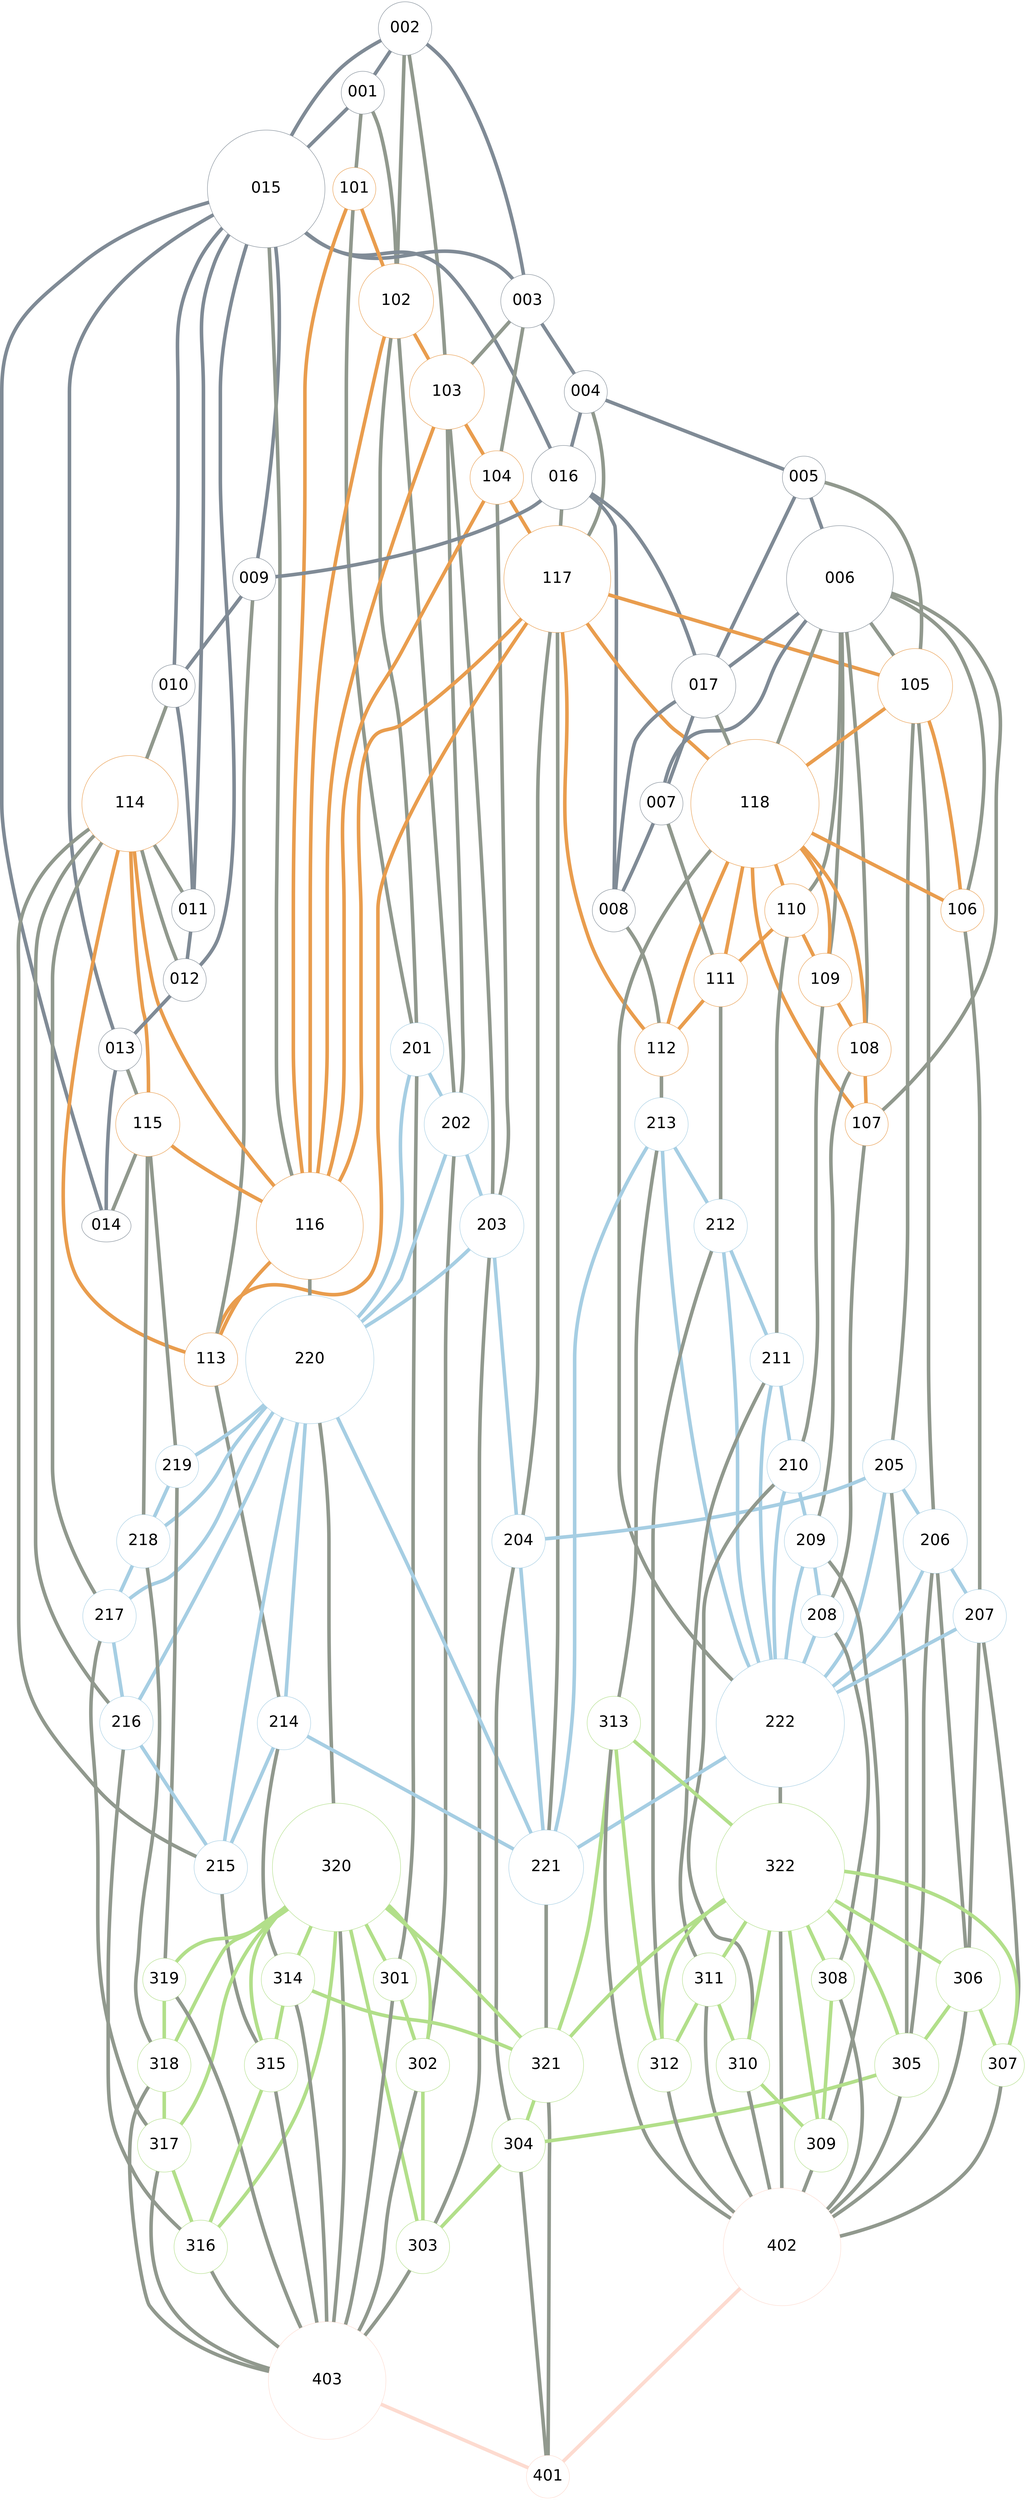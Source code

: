 strict graph  {
002 [color="#808B96", fontname=Helvetica, fontsize="35.0", height="1.6666666666666665", width="1.6666666666666665"];
001 [color="#808B96", fontname=Helvetica, fontsize="35.0", height="1.3333333333333333", width="1.3333333333333333"];
015 [color="#808B96", fontname=Helvetica, fontsize="35.0", height="3.6666666666666665", width="3.6666666666666665"];
101 [color="#e99d4e", fontname=Helvetica, fontsize="35.0", height="1.3333333333333333", width="1.3333333333333333"];
102 [color="#e99d4e", fontname=Helvetica, fontsize="35.0", height="2.333333333333333", width="2.333333333333333"];
003 [color="#808B96", fontname=Helvetica, fontsize="35.0", height="1.6666666666666665", width="1.6666666666666665"];
103 [color="#e99d4e", fontname=Helvetica, fontsize="35.0", height="2.333333333333333", width="2.333333333333333"];
004 [color="#808B96", fontname=Helvetica, fontsize="35.0", height="1.3333333333333333", width="1.3333333333333333"];
104 [color="#e99d4e", fontname=Helvetica, fontsize="35.0", height="1.6666666666666665", width="1.6666666666666665"];
005 [color="#808B96", fontname=Helvetica, fontsize="35.0", height="1.3333333333333333", width="1.3333333333333333"];
016 [color="#808B96", fontname=Helvetica, fontsize="35.0", height="2.0", width="2.0"];
117 [color="#e99d4e", fontname=Helvetica, fontsize="35.0", height="3.333333333333333", width="3.333333333333333"];
006 [color="#808B96", fontname=Helvetica, fontsize="35.0", height="3.333333333333333", width="3.333333333333333"];
017 [color="#808B96", fontname=Helvetica, fontsize="35.0", height="2.0", width="2.0"];
105 [color="#e99d4e", fontname=Helvetica, fontsize="35.0", height="2.333333333333333", width="2.333333333333333"];
118 [color="#e99d4e", fontname=Helvetica, fontsize="35.0", height="4.0", width="4.0"];
110 [color="#e99d4e", fontname=Helvetica, fontsize="35.0", height="1.6666666666666665", width="1.6666666666666665"];
106 [color="#e99d4e", fontname=Helvetica, fontsize="35.0", height="1.3333333333333333", width="1.3333333333333333"];
109 [color="#e99d4e", fontname=Helvetica, fontsize="35.0", height="1.6666666666666665", width="1.6666666666666665"];
108 [color="#e99d4e", fontname=Helvetica, fontsize="35.0", height="1.6666666666666665", width="1.6666666666666665"];
107 [color="#e99d4e", fontname=Helvetica, fontsize="35.0", height="1.3333333333333333", width="1.3333333333333333"];
007 [color="#808B96", fontname=Helvetica, fontsize="35.0", height="1.3333333333333333", width="1.3333333333333333"];
111 [color="#e99d4e", fontname=Helvetica, fontsize="35.0", height="1.6666666666666665", width="1.6666666666666665"];
008 [color="#808B96", fontname=Helvetica, fontsize="35.0", height="1.3333333333333333", width="1.3333333333333333"];
112 [color="#e99d4e", fontname=Helvetica, fontsize="35.0", height="1.6666666666666665", width="1.6666666666666665"];
009 [color="#808B96", fontname=Helvetica, fontsize="35.0", height="1.3333333333333333", width="1.3333333333333333"];
010 [color="#808B96", fontname=Helvetica, fontsize="35.0", height="1.3333333333333333", width="1.3333333333333333"];
114 [color="#e99d4e", fontname=Helvetica, fontsize="35.0", height="3.0", width="3.0"];
011 [color="#808B96", fontname=Helvetica, fontsize="35.0", height="1.3333333333333333", width="1.3333333333333333"];
012 [color="#808B96", fontname=Helvetica, fontsize="35.0", height="1.3333333333333333", width="1.3333333333333333"];
013 [color="#808B96", fontname=Helvetica, fontsize="35.0", height="1.3333333333333333", width="1.3333333333333333"];
115 [color="#e99d4e", fontname=Helvetica, fontsize="35.0", height="2.0", width="2.0"];
014 [color="#808B96", fontname=Helvetica, fontsize="35.0", height="1.0", width="1.0"];
116 [color="#e99d4e", fontname=Helvetica, fontsize="35.0", height="3.333333333333333", width="3.333333333333333"];
113 [color="#e99d4e", fontname=Helvetica, fontsize="35.0", height="1.6666666666666665", width="1.6666666666666665"];
201 [color="#a6cee3", fontname=Helvetica, fontsize="35.0", height="1.6666666666666665", width="1.6666666666666665"];
202 [color="#a6cee3", fontname=Helvetica, fontsize="35.0", height="2.0", width="2.0"];
203 [color="#a6cee3", fontname=Helvetica, fontsize="35.0", height="2.0", width="2.0"];
220 [color="#a6cee3", fontname=Helvetica, fontsize="35.0", height="4.0", width="4.0"];
219 [color="#a6cee3", fontname=Helvetica, fontsize="35.0", height="1.3333333333333333", width="1.3333333333333333"];
218 [color="#a6cee3", fontname=Helvetica, fontsize="35.0", height="1.6666666666666665", width="1.6666666666666665"];
214 [color="#a6cee3", fontname=Helvetica, fontsize="35.0", height="1.6666666666666665", width="1.6666666666666665"];
213 [color="#a6cee3", fontname=Helvetica, fontsize="35.0", height="1.6666666666666665", width="1.6666666666666665"];
212 [color="#a6cee3", fontname=Helvetica, fontsize="35.0", height="1.6666666666666665", width="1.6666666666666665"];
205 [color="#a6cee3", fontname=Helvetica, fontsize="35.0", height="1.6666666666666665", width="1.6666666666666665"];
206 [color="#a6cee3", fontname=Helvetica, fontsize="35.0", height="2.0", width="2.0"];
211 [color="#a6cee3", fontname=Helvetica, fontsize="35.0", height="1.6666666666666665", width="1.6666666666666665"];
210 [color="#a6cee3", fontname=Helvetica, fontsize="35.0", height="1.6666666666666665", width="1.6666666666666665"];
209 [color="#a6cee3", fontname=Helvetica, fontsize="35.0", height="1.6666666666666665", width="1.6666666666666665"];
208 [color="#a6cee3", fontname=Helvetica, fontsize="35.0", height="1.3333333333333333", width="1.3333333333333333"];
207 [color="#a6cee3", fontname=Helvetica, fontsize="35.0", height="1.6666666666666665", width="1.6666666666666665"];
222 [color="#a6cee3", fontname=Helvetica, fontsize="35.0", height="4.0", width="4.0"];
217 [color="#a6cee3", fontname=Helvetica, fontsize="35.0", height="1.6666666666666665", width="1.6666666666666665"];
216 [color="#a6cee3", fontname=Helvetica, fontsize="35.0", height="1.6666666666666665", width="1.6666666666666665"];
215 [color="#a6cee3", fontname=Helvetica, fontsize="35.0", height="1.6666666666666665", width="1.6666666666666665"];
204 [color="#a6cee3", fontname=Helvetica, fontsize="35.0", height="1.6666666666666665", width="1.6666666666666665"];
221 [color="#a6cee3", fontname=Helvetica, fontsize="35.0", height="2.333333333333333", width="2.333333333333333"];
320 [color="#b2df8a", fontname=Helvetica, fontsize="35.0", height="4.0", width="4.0"];
314 [color="#b2df8a", fontname=Helvetica, fontsize="35.0", height="1.6666666666666665", width="1.6666666666666665"];
313 [color="#b2df8a", fontname=Helvetica, fontsize="35.0", height="1.6666666666666665", width="1.6666666666666665"];
322 [color="#b2df8a", fontname=Helvetica, fontsize="35.0", height="4.0", width="4.0"];
311 [color="#b2df8a", fontname=Helvetica, fontsize="35.0", height="1.6666666666666665", width="1.6666666666666665"];
321 [color="#b2df8a", fontname=Helvetica, fontsize="35.0", height="2.333333333333333", width="2.333333333333333"];
306 [color="#b2df8a", fontname=Helvetica, fontsize="35.0", height="2.0", width="2.0"];
307 [color="#b2df8a", fontname=Helvetica, fontsize="35.0", height="1.3333333333333333", width="1.3333333333333333"];
305 [color="#b2df8a", fontname=Helvetica, fontsize="35.0", height="2.0", width="2.0"];
310 [color="#b2df8a", fontname=Helvetica, fontsize="35.0", height="1.6666666666666665", width="1.6666666666666665"];
319 [color="#b2df8a", fontname=Helvetica, fontsize="35.0", height="1.3333333333333333", width="1.3333333333333333"];
318 [color="#b2df8a", fontname=Helvetica, fontsize="35.0", height="1.6666666666666665", width="1.6666666666666665"];
317 [color="#b2df8a", fontname=Helvetica, fontsize="35.0", height="1.6666666666666665", width="1.6666666666666665"];
315 [color="#b2df8a", fontname=Helvetica, fontsize="35.0", height="1.6666666666666665", width="1.6666666666666665"];
304 [color="#b2df8a", fontname=Helvetica, fontsize="35.0", height="1.6666666666666665", width="1.6666666666666665"];
301 [color="#b2df8a", fontname=Helvetica, fontsize="35.0", height="1.3333333333333333", width="1.3333333333333333"];
308 [color="#b2df8a", fontname=Helvetica, fontsize="35.0", height="1.3333333333333333", width="1.3333333333333333"];
302 [color="#b2df8a", fontname=Helvetica, fontsize="35.0", height="1.6666666666666665", width="1.6666666666666665"];
303 [color="#b2df8a", fontname=Helvetica, fontsize="35.0", height="1.6666666666666665", width="1.6666666666666665"];
309 [color="#b2df8a", fontname=Helvetica, fontsize="35.0", height="1.6666666666666665", width="1.6666666666666665"];
312 [color="#b2df8a", fontname=Helvetica, fontsize="35.0", height="1.6666666666666665", width="1.6666666666666665"];
316 [color="#b2df8a", fontname=Helvetica, fontsize="35.0", height="1.6666666666666665", width="1.6666666666666665"];
402 [color="#fddbd0", fontname=Helvetica, fontsize="35.0", height="3.6666666666666665", width="3.6666666666666665"];
403 [color="#fddbd0", fontname=Helvetica, fontsize="35.0", height="3.6666666666666665", width="3.6666666666666665"];
401 [color="#fddbd0", fontname=Helvetica, fontsize="35.0", height="1.3333333333333333", width="1.3333333333333333"];
002 -- 001  [color="#808B96", penwidth=8];
002 -- 003  [color="#808B96", penwidth=8];
002 -- 015  [color="#808B96", penwidth=8];
002 -- 102  [color="#91998e", penwidth=8];
002 -- 103  [color="#91998e", penwidth=8];
001 -- 015  [color="#808B96", penwidth=8];
001 -- 101  [color="#91998e", penwidth=8];
001 -- 102  [color="#91998e", penwidth=8];
015 -- 003  [color="#808B96", penwidth=8];
015 -- 010  [color="#808B96", penwidth=8];
015 -- 011  [color="#808B96", penwidth=8];
015 -- 012  [color="#808B96", penwidth=8];
015 -- 013  [color="#808B96", penwidth=8];
015 -- 014  [color="#808B96", penwidth=8];
015 -- 016  [color="#808B96", penwidth=8];
015 -- 009  [color="#808B96", penwidth=8];
015 -- 116  [color="#91998e", penwidth=8];
101 -- 102  [color="#e99d4e", penwidth=8];
101 -- 116  [color="#e99d4e", penwidth=8];
101 -- 201  [color="#91998e", penwidth=8];
102 -- 103  [color="#e99d4e", penwidth=8];
102 -- 116  [color="#e99d4e", penwidth=8];
102 -- 201  [color="#91998e", penwidth=8];
102 -- 202  [color="#91998e", penwidth=8];
003 -- 004  [color="#808B96", penwidth=8];
003 -- 103  [color="#91998e", penwidth=8];
003 -- 104  [color="#91998e", penwidth=8];
103 -- 104  [color="#e99d4e", penwidth=8];
103 -- 116  [color="#e99d4e", penwidth=8];
103 -- 202  [color="#91998e", penwidth=8];
103 -- 203  [color="#91998e", penwidth=8];
004 -- 005  [color="#808B96", penwidth=8];
004 -- 016  [color="#808B96", penwidth=8];
004 -- 117  [color="#91998e", penwidth=8];
104 -- 116  [color="#e99d4e", penwidth=8];
104 -- 117  [color="#e99d4e", penwidth=8];
104 -- 203  [color="#91998e", penwidth=8];
005 -- 006  [color="#808B96", penwidth=8];
005 -- 017  [color="#808B96", penwidth=8];
005 -- 105  [color="#91998e", penwidth=8];
016 -- 008  [color="#808B96", penwidth=8];
016 -- 017  [color="#808B96", penwidth=8];
016 -- 117  [color="#91998e", penwidth=8];
016 -- 009  [color="#808B96", penwidth=8];
117 -- 116  [color="#e99d4e", penwidth=8];
117 -- 113  [color="#e99d4e", penwidth=8];
117 -- 112  [color="#e99d4e", penwidth=8];
117 -- 105  [color="#e99d4e", penwidth=8];
117 -- 118  [color="#e99d4e", penwidth=8];
117 -- 204  [color="#91998e", penwidth=8];
117 -- 221  [color="#91998e", penwidth=8];
006 -- 105  [color="#91998e", penwidth=8];
006 -- 118  [color="#91998e", penwidth=8];
006 -- 110  [color="#91998e", penwidth=8];
006 -- 106  [color="#91998e", penwidth=8];
006 -- 109  [color="#91998e", penwidth=8];
006 -- 108  [color="#91998e", penwidth=8];
006 -- 107  [color="#91998e", penwidth=8];
006 -- 017  [color="#808B96", penwidth=8];
006 -- 007  [color="#808B96", penwidth=8];
017 -- 007  [color="#808B96", penwidth=8];
017 -- 008  [color="#808B96", penwidth=8];
017 -- 118  [color="#91998e", penwidth=8];
105 -- 106  [color="#e99d4e", penwidth=8];
105 -- 118  [color="#e99d4e", penwidth=8];
105 -- 205  [color="#91998e", penwidth=8];
105 -- 206  [color="#91998e", penwidth=8];
118 -- 112  [color="#e99d4e", penwidth=8];
118 -- 111  [color="#e99d4e", penwidth=8];
118 -- 110  [color="#e99d4e", penwidth=8];
118 -- 109  [color="#e99d4e", penwidth=8];
118 -- 108  [color="#e99d4e", penwidth=8];
118 -- 107  [color="#e99d4e", penwidth=8];
118 -- 106  [color="#e99d4e", penwidth=8];
118 -- 222  [color="#91998e", penwidth=8];
110 -- 111  [color="#e99d4e", penwidth=8];
110 -- 109  [color="#e99d4e", penwidth=8];
110 -- 211  [color="#91998e", penwidth=8];
106 -- 207  [color="#91998e", penwidth=8];
109 -- 108  [color="#e99d4e", penwidth=8];
109 -- 210  [color="#91998e", penwidth=8];
108 -- 107  [color="#e99d4e", penwidth=8];
108 -- 209  [color="#91998e", penwidth=8];
107 -- 208  [color="#91998e", penwidth=8];
007 -- 111  [color="#91998e", penwidth=8];
007 -- 008  [color="#808B96", penwidth=8];
111 -- 112  [color="#e99d4e", penwidth=8];
111 -- 212  [color="#91998e", penwidth=8];
008 -- 112  [color="#91998e", penwidth=8];
112 -- 213  [color="#91998e", penwidth=8];
009 -- 010  [color="#808B96", penwidth=8];
009 -- 113  [color="#91998e", penwidth=8];
010 -- 114  [color="#91998e", penwidth=8];
010 -- 011  [color="#808B96", penwidth=8];
114 -- 011  [color="#91998e", penwidth=8];
114 -- 012  [color="#91998e", penwidth=8];
114 -- 116  [color="#e99d4e", penwidth=8];
114 -- 115  [color="#e99d4e", penwidth=8];
114 -- 113  [color="#e99d4e", penwidth=8];
114 -- 217  [color="#91998e", penwidth=8];
114 -- 216  [color="#91998e", penwidth=8];
114 -- 215  [color="#91998e", penwidth=8];
011 -- 012  [color="#808B96", penwidth=8];
012 -- 013  [color="#808B96", penwidth=8];
013 -- 115  [color="#91998e", penwidth=8];
013 -- 014  [color="#808B96", penwidth=8];
115 -- 014  [color="#91998e", penwidth=8];
115 -- 116  [color="#e99d4e", penwidth=8];
115 -- 219  [color="#91998e", penwidth=8];
115 -- 218  [color="#91998e", penwidth=8];
116 -- 113  [color="#e99d4e", penwidth=8];
116 -- 220  [color="#91998e", penwidth=8];
113 -- 214  [color="#91998e", penwidth=8];
201 -- 220  [color="#a6cee3", penwidth=8];
201 -- 202  [color="#a6cee3", penwidth=8];
201 -- 301  [color="#91998e", penwidth=8];
202 -- 220  [color="#a6cee3", penwidth=8];
202 -- 203  [color="#a6cee3", penwidth=8];
202 -- 302  [color="#91998e", penwidth=8];
203 -- 220  [color="#a6cee3", penwidth=8];
203 -- 204  [color="#a6cee3", penwidth=8];
203 -- 303  [color="#91998e", penwidth=8];
220 -- 221  [color="#a6cee3", penwidth=8];
220 -- 219  [color="#a6cee3", penwidth=8];
220 -- 218  [color="#a6cee3", penwidth=8];
220 -- 217  [color="#a6cee3", penwidth=8];
220 -- 216  [color="#a6cee3", penwidth=8];
220 -- 215  [color="#a6cee3", penwidth=8];
220 -- 214  [color="#a6cee3", penwidth=8];
220 -- 320  [color="#91998e", penwidth=8];
219 -- 218  [color="#a6cee3", penwidth=8];
219 -- 319  [color="#91998e", penwidth=8];
218 -- 217  [color="#a6cee3", penwidth=8];
218 -- 318  [color="#91998e", penwidth=8];
214 -- 221  [color="#a6cee3", penwidth=8];
214 -- 314  [color="#91998e", penwidth=8];
214 -- 215  [color="#a6cee3", penwidth=8];
213 -- 212  [color="#a6cee3", penwidth=8];
213 -- 313  [color="#91998e", penwidth=8];
213 -- 221  [color="#a6cee3", penwidth=8];
213 -- 222  [color="#a6cee3", penwidth=8];
212 -- 222  [color="#a6cee3", penwidth=8];
212 -- 211  [color="#a6cee3", penwidth=8];
212 -- 312  [color="#91998e", penwidth=8];
205 -- 222  [color="#a6cee3", penwidth=8];
205 -- 206  [color="#a6cee3", penwidth=8];
205 -- 204  [color="#a6cee3", penwidth=8];
205 -- 305  [color="#91998e", penwidth=8];
206 -- 222  [color="#a6cee3", penwidth=8];
206 -- 207  [color="#a6cee3", penwidth=8];
206 -- 305  [color="#91998e", penwidth=8];
206 -- 306  [color="#91998e", penwidth=8];
211 -- 222  [color="#a6cee3", penwidth=8];
211 -- 210  [color="#a6cee3", penwidth=8];
211 -- 311  [color="#91998e", penwidth=8];
210 -- 222  [color="#a6cee3", penwidth=8];
210 -- 209  [color="#a6cee3", penwidth=8];
210 -- 310  [color="#91998e", penwidth=8];
209 -- 222  [color="#a6cee3", penwidth=8];
209 -- 208  [color="#a6cee3", penwidth=8];
209 -- 309  [color="#91998e", penwidth=8];
208 -- 222  [color="#a6cee3", penwidth=8];
208 -- 308  [color="#91998e", penwidth=8];
207 -- 222  [color="#a6cee3", penwidth=8];
207 -- 306  [color="#91998e", penwidth=8];
207 -- 307  [color="#91998e", penwidth=8];
222 -- 322  [color="#91998e", penwidth=8];
222 -- 221  [color="#a6cee3", penwidth=8];
217 -- 216  [color="#a6cee3", penwidth=8];
217 -- 317  [color="#91998e", penwidth=8];
216 -- 215  [color="#a6cee3", penwidth=8];
216 -- 316  [color="#91998e", penwidth=8];
215 -- 315  [color="#91998e", penwidth=8];
204 -- 221  [color="#a6cee3", penwidth=8];
204 -- 304  [color="#91998e", penwidth=8];
221 -- 321  [color="#91998e", penwidth=8];
320 -- 302  [color="#b2df8a", penwidth=8];
320 -- 303  [color="#b2df8a", penwidth=8];
320 -- 318  [color="#b2df8a", penwidth=8];
320 -- 317  [color="#b2df8a", penwidth=8];
320 -- 316  [color="#b2df8a", penwidth=8];
320 -- 315  [color="#b2df8a", penwidth=8];
320 -- 314  [color="#b2df8a", penwidth=8];
320 -- 301  [color="#b2df8a", penwidth=8];
320 -- 319  [color="#b2df8a", penwidth=8];
320 -- 321  [color="#b2df8a", penwidth=8];
320 -- 403  [color="#91998e", penwidth=8];
314 -- 315  [color="#b2df8a", penwidth=8];
314 -- 321  [color="#b2df8a", penwidth=8];
314 -- 403  [color="#91998e", penwidth=8];
313 -- 312  [color="#b2df8a", penwidth=8];
313 -- 402  [color="#91998e", penwidth=8];
313 -- 321  [color="#b2df8a", penwidth=8];
313 -- 322  [color="#b2df8a", penwidth=8];
322 -- 305  [color="#b2df8a", penwidth=8];
322 -- 306  [color="#b2df8a", penwidth=8];
322 -- 307  [color="#b2df8a", penwidth=8];
322 -- 312  [color="#b2df8a", penwidth=8];
322 -- 311  [color="#b2df8a", penwidth=8];
322 -- 310  [color="#b2df8a", penwidth=8];
322 -- 309  [color="#b2df8a", penwidth=8];
322 -- 308  [color="#b2df8a", penwidth=8];
322 -- 321  [color="#b2df8a", penwidth=8];
322 -- 402  [color="#91998e", penwidth=8];
311 -- 312  [color="#b2df8a", penwidth=8];
311 -- 310  [color="#b2df8a", penwidth=8];
311 -- 402  [color="#91998e", penwidth=8];
321 -- 304  [color="#b2df8a", penwidth=8];
321 -- 401  [color="#91998e", penwidth=8];
306 -- 305  [color="#b2df8a", penwidth=8];
306 -- 307  [color="#b2df8a", penwidth=8];
306 -- 402  [color="#91998e", penwidth=8];
307 -- 402  [color="#91998e", penwidth=8];
305 -- 304  [color="#b2df8a", penwidth=8];
305 -- 402  [color="#91998e", penwidth=8];
310 -- 309  [color="#b2df8a", penwidth=8];
310 -- 402  [color="#91998e", penwidth=8];
319 -- 318  [color="#b2df8a", penwidth=8];
319 -- 403  [color="#91998e", penwidth=8];
318 -- 317  [color="#b2df8a", penwidth=8];
318 -- 403  [color="#91998e", penwidth=8];
317 -- 316  [color="#b2df8a", penwidth=8];
317 -- 403  [color="#91998e", penwidth=8];
315 -- 316  [color="#b2df8a", penwidth=8];
315 -- 403  [color="#91998e", penwidth=8];
304 -- 303  [color="#b2df8a", penwidth=8];
304 -- 401  [color="#91998e", penwidth=8];
301 -- 302  [color="#b2df8a", penwidth=8];
301 -- 403  [color="#91998e", penwidth=8];
308 -- 309  [color="#b2df8a", penwidth=8];
308 -- 402  [color="#91998e", penwidth=8];
302 -- 303  [color="#b2df8a", penwidth=8];
302 -- 403  [color="#91998e", penwidth=8];
303 -- 403  [color="#91998e", penwidth=8];
309 -- 402  [color="#91998e", penwidth=8];
312 -- 402  [color="#91998e", penwidth=8];
316 -- 403  [color="#91998e", penwidth=8];
402 -- 401  [color="#fddbd0", penwidth=8];
403 -- 401  [color="#fddbd0", penwidth=8];
}
